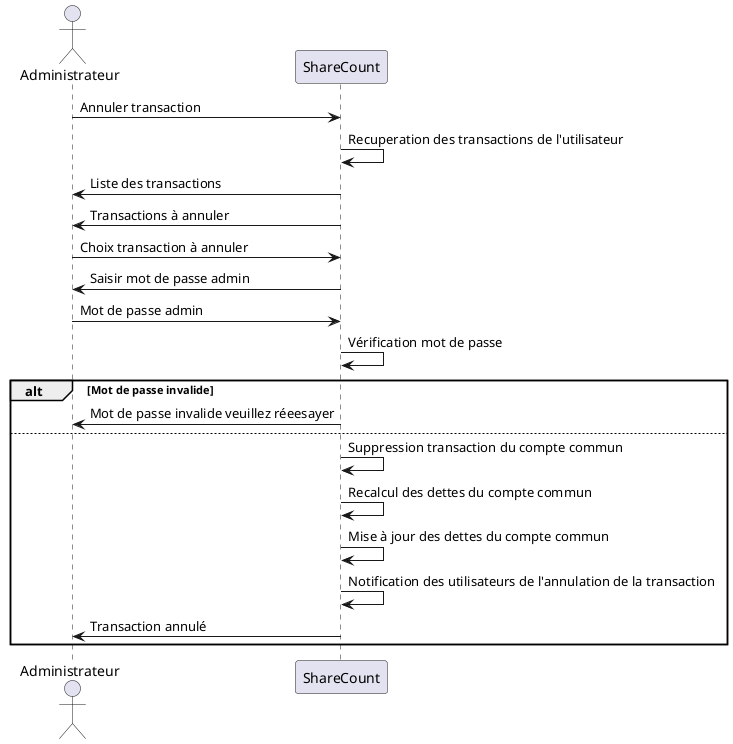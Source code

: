 @startuml
actor Administrateur as a
participant ShareCount as sc

a 	-> 	sc : Annuler transaction
sc 	-> 	sc : Recuperation des transactions de l'utilisateur
a 	<- 	sc : Liste des transactions
a 	<- 	sc : Transactions à annuler
a 	-> 	sc : Choix transaction à annuler
a 	<- 	sc : Saisir mot de passe admin
a 	-> 	sc : Mot de passe admin
sc 	-> 	sc : Vérification mot de passe
alt Mot de passe invalide
a 	<- 	sc : Mot de passe invalide veuillez réeesayer
else
sc 	-> 	sc : Suppression transaction du compte commun
sc 	-> 	sc : Recalcul des dettes du compte commun
sc 	-> 	sc : Mise à jour des dettes du compte commun
sc 	-> 	sc : Notification des utilisateurs de l'annulation de la transaction
a 	<- 	sc : Transaction annulé
end
@enduml